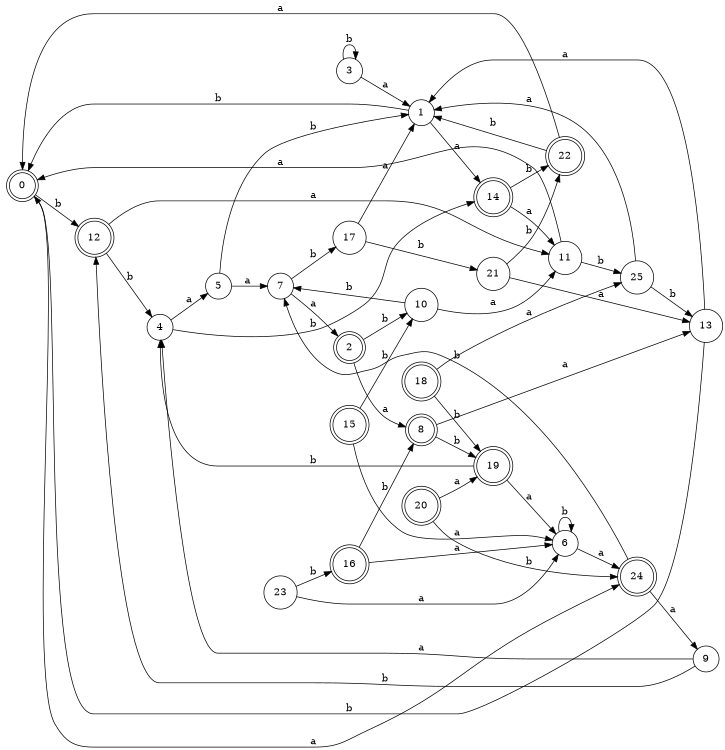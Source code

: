 digraph n21_9 {
__start0 [label="" shape="none"];

rankdir=LR;
size="8,5";

s0 [style="rounded,filled", color="black", fillcolor="white" shape="doublecircle", label="0"];
s1 [style="filled", color="black", fillcolor="white" shape="circle", label="1"];
s2 [style="rounded,filled", color="black", fillcolor="white" shape="doublecircle", label="2"];
s3 [style="filled", color="black", fillcolor="white" shape="circle", label="3"];
s4 [style="filled", color="black", fillcolor="white" shape="circle", label="4"];
s5 [style="filled", color="black", fillcolor="white" shape="circle", label="5"];
s6 [style="filled", color="black", fillcolor="white" shape="circle", label="6"];
s7 [style="filled", color="black", fillcolor="white" shape="circle", label="7"];
s8 [style="rounded,filled", color="black", fillcolor="white" shape="doublecircle", label="8"];
s9 [style="filled", color="black", fillcolor="white" shape="circle", label="9"];
s10 [style="filled", color="black", fillcolor="white" shape="circle", label="10"];
s11 [style="filled", color="black", fillcolor="white" shape="circle", label="11"];
s12 [style="rounded,filled", color="black", fillcolor="white" shape="doublecircle", label="12"];
s13 [style="filled", color="black", fillcolor="white" shape="circle", label="13"];
s14 [style="rounded,filled", color="black", fillcolor="white" shape="doublecircle", label="14"];
s15 [style="rounded,filled", color="black", fillcolor="white" shape="doublecircle", label="15"];
s16 [style="rounded,filled", color="black", fillcolor="white" shape="doublecircle", label="16"];
s17 [style="filled", color="black", fillcolor="white" shape="circle", label="17"];
s18 [style="rounded,filled", color="black", fillcolor="white" shape="doublecircle", label="18"];
s19 [style="rounded,filled", color="black", fillcolor="white" shape="doublecircle", label="19"];
s20 [style="rounded,filled", color="black", fillcolor="white" shape="doublecircle", label="20"];
s21 [style="filled", color="black", fillcolor="white" shape="circle", label="21"];
s22 [style="rounded,filled", color="black", fillcolor="white" shape="doublecircle", label="22"];
s23 [style="filled", color="black", fillcolor="white" shape="circle", label="23"];
s24 [style="rounded,filled", color="black", fillcolor="white" shape="doublecircle", label="24"];
s25 [style="filled", color="black", fillcolor="white" shape="circle", label="25"];
s0 -> s24 [label="a"];
s0 -> s12 [label="b"];
s1 -> s14 [label="a"];
s1 -> s0 [label="b"];
s2 -> s8 [label="a"];
s2 -> s10 [label="b"];
s3 -> s1 [label="a"];
s3 -> s3 [label="b"];
s4 -> s5 [label="a"];
s4 -> s14 [label="b"];
s5 -> s7 [label="a"];
s5 -> s1 [label="b"];
s6 -> s24 [label="a"];
s6 -> s6 [label="b"];
s7 -> s2 [label="a"];
s7 -> s17 [label="b"];
s8 -> s13 [label="a"];
s8 -> s19 [label="b"];
s9 -> s4 [label="a"];
s9 -> s12 [label="b"];
s10 -> s11 [label="a"];
s10 -> s7 [label="b"];
s11 -> s0 [label="a"];
s11 -> s25 [label="b"];
s12 -> s11 [label="a"];
s12 -> s4 [label="b"];
s13 -> s1 [label="a"];
s13 -> s0 [label="b"];
s14 -> s11 [label="a"];
s14 -> s22 [label="b"];
s15 -> s6 [label="a"];
s15 -> s10 [label="b"];
s16 -> s6 [label="a"];
s16 -> s8 [label="b"];
s17 -> s1 [label="a"];
s17 -> s21 [label="b"];
s18 -> s25 [label="a"];
s18 -> s19 [label="b"];
s19 -> s6 [label="a"];
s19 -> s4 [label="b"];
s20 -> s19 [label="a"];
s20 -> s24 [label="b"];
s21 -> s13 [label="a"];
s21 -> s22 [label="b"];
s22 -> s0 [label="a"];
s22 -> s1 [label="b"];
s23 -> s6 [label="a"];
s23 -> s16 [label="b"];
s24 -> s9 [label="a"];
s24 -> s7 [label="b"];
s25 -> s1 [label="a"];
s25 -> s13 [label="b"];

}
